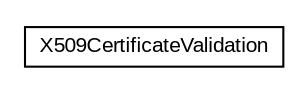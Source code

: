#!/usr/local/bin/dot
#
# Class diagram 
# Generated by UMLGraph version R5_6-24-gf6e263 (http://www.umlgraph.org/)
#

digraph G {
	edge [fontname="arial",fontsize=10,labelfontname="arial",labelfontsize=10];
	node [fontname="arial",fontsize=10,shape=plaintext];
	nodesep=0.25;
	ranksep=0.5;
	// eu.europa.esig.dss.validation.process.bbb.xcv.X509CertificateValidation
	c39289 [label=<<table title="eu.europa.esig.dss.validation.process.bbb.xcv.X509CertificateValidation" border="0" cellborder="1" cellspacing="0" cellpadding="2" port="p" href="./X509CertificateValidation.html">
		<tr><td><table border="0" cellspacing="0" cellpadding="1">
<tr><td align="center" balign="center"> X509CertificateValidation </td></tr>
		</table></td></tr>
		</table>>, URL="./X509CertificateValidation.html", fontname="arial", fontcolor="black", fontsize=10.0];
}

